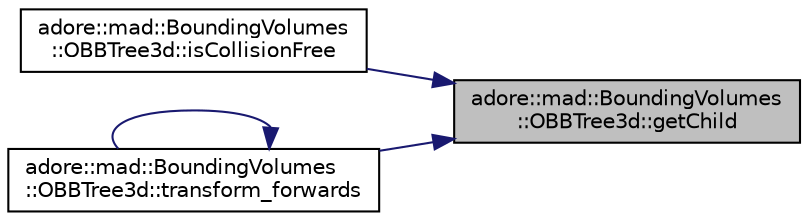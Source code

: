 digraph "adore::mad::BoundingVolumes::OBBTree3d::getChild"
{
 // LATEX_PDF_SIZE
  edge [fontname="Helvetica",fontsize="10",labelfontname="Helvetica",labelfontsize="10"];
  node [fontname="Helvetica",fontsize="10",shape=record];
  rankdir="RL";
  Node1 [label="adore::mad::BoundingVolumes\l::OBBTree3d::getChild",height=0.2,width=0.4,color="black", fillcolor="grey75", style="filled", fontcolor="black",tooltip=" "];
  Node1 -> Node2 [dir="back",color="midnightblue",fontsize="10",style="solid",fontname="Helvetica"];
  Node2 [label="adore::mad::BoundingVolumes\l::OBBTree3d::isCollisionFree",height=0.2,width=0.4,color="black", fillcolor="white", style="filled",URL="$classadore_1_1mad_1_1BoundingVolumes_1_1OBBTree3d.html#ac3e207275f353ba90c7e917405b0b7a1",tooltip=" "];
  Node1 -> Node3 [dir="back",color="midnightblue",fontsize="10",style="solid",fontname="Helvetica"];
  Node3 [label="adore::mad::BoundingVolumes\l::OBBTree3d::transform_forwards",height=0.2,width=0.4,color="black", fillcolor="white", style="filled",URL="$classadore_1_1mad_1_1BoundingVolumes_1_1OBBTree3d.html#a10673345312e5e1996507aa2335a918b",tooltip=" "];
  Node3 -> Node3 [dir="back",color="midnightblue",fontsize="10",style="solid",fontname="Helvetica"];
}
